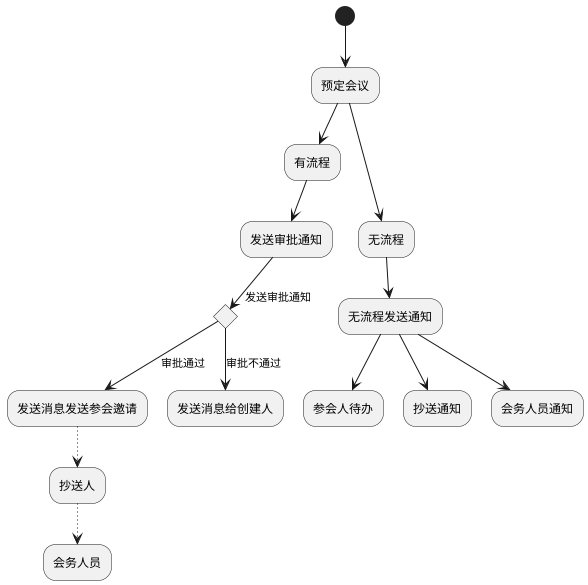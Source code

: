 @startuml "会议室流程"
(*)--> 预定会议
预定会议-->有流程
预定会议--->无流程
有流程--> 发送审批通知
if "发送审批通知" then 
--> [审批通过] 发送消息发送参会邀请
..>抄送人
..>会务人员
else 
--> [审批不通过] 发送消息给创建人
无流程--> 无流程发送通知
无流程发送通知-->参会人待办
无流程发送通知-->抄送通知
无流程发送通知-->会务人员通知
@enduml

@startwbs "导图"
+ 会议室预定

++ 会议室
+++ 会议室地址管理
++++ 关联城市
++++ 新建保存(删除,修改待规划)
+++ 会议室管理
++++ 可见范围
++++ 会议室开放时间
++++ 会议室的临时关闭
++++ 会议室删除

++ 会议预定
+++ 流程预定
++++ 需配置在后台,分公司下配置对应的流程
++++ 预定保存之后
+++++ 给对应的流程审批人员发送流程待办
+++++ 处理结果
++++++ 审批通过
+++++++ 会议室参会人员发送,会议邀请待办
+++++++ 通知会务人员,待办消息
+++++++ 通知抄送人员,待办消息
++++++ 审批不通过
+++++++ 给发起人发送不同过的待办消息

+++ 非流程预定
++++ 会议室参会人员发送,会议邀请待办
++++ 通知会务人员,待办消息
++++ 通知抄送人员,待办消息

+++ 可见范围
++++ 会议室创建人可见
++++ 参会人可见
++++ 会务人员可见
++++ 抄送人员可见

+++ 状态变化
++++ 流程 
+++++ 新建
+++++ 审批中
+++++ 审批结果
++++++ 通过 
+++++++ 待开会
+++++++ 开会中
+++++++ 结束
++++++ 不通过
+++++++ 取消
++++ 非流程
+++++ 待开会
+++++ 开会中
+++++ 结束
++++ 会议中中途取消
+++++ 取消

+++ 待办相关
++++ 待办消息,只作为查看
++++ 待办处理
+++++ 处理完成之后,直接回调对应的会议预定回写状态
+++++ 会议室开始,将未处理的待办修改成已经处理
+++++ 会议室取消,将未处理的待办修改成已经处理 ,并且发送会议取消的待办消息
+++++ 会议室中途取消,更改预定会议的状态为时间到,且会议结束,发送会议结束的待办消息

@endwbs